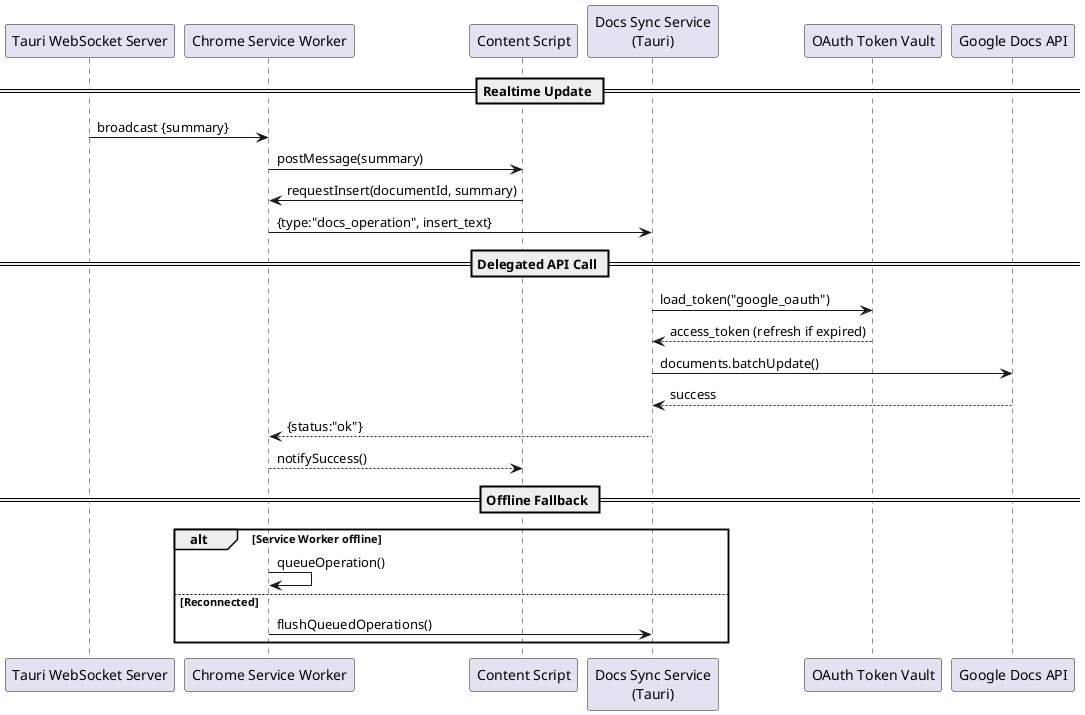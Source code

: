 @startuml
' SEQ-001 Chrome Extension to Google Docs Sync
skinparam shadowing false
skinparam ArrowThickness 1
skinparam responseMessageBelowArrow true

participant "Tauri WebSocket Server" as WSS
participant "Chrome Service Worker" as SW
participant "Content Script" as CS
participant "Docs Sync Service\n(Tauri)" as DSS
participant "OAuth Token Vault" as Vault
participant "Google Docs API" as Docs

== Realtime Update ==
WSS -> SW : broadcast {summary}
SW -> CS : postMessage(summary)
CS -> SW : requestInsert(documentId, summary)
SW -> DSS : {type:"docs_operation", insert_text}

== Delegated API Call ==
DSS -> Vault : load_token("google_oauth")
Vault --> DSS : access_token (refresh if expired)
DSS -> Docs : documents.batchUpdate()
Docs --> DSS : success
DSS --> SW : {status:"ok"}
SW --> CS : notifySuccess()

== Offline Fallback ==
alt Service Worker offline
  SW -> SW : queueOperation()
else Reconnected
  SW -> DSS : flushQueuedOperations()
end

@enduml
